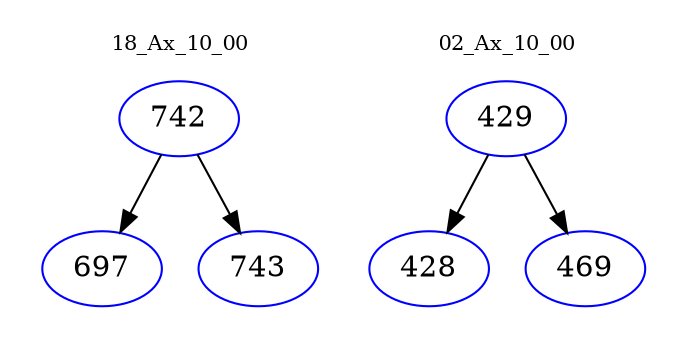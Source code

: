digraph{
subgraph cluster_0 {
color = white
label = "18_Ax_10_00";
fontsize=10;
T0_742 [label="742", color="blue"]
T0_742 -> T0_697 [color="black"]
T0_697 [label="697", color="blue"]
T0_742 -> T0_743 [color="black"]
T0_743 [label="743", color="blue"]
}
subgraph cluster_1 {
color = white
label = "02_Ax_10_00";
fontsize=10;
T1_429 [label="429", color="blue"]
T1_429 -> T1_428 [color="black"]
T1_428 [label="428", color="blue"]
T1_429 -> T1_469 [color="black"]
T1_469 [label="469", color="blue"]
}
}
